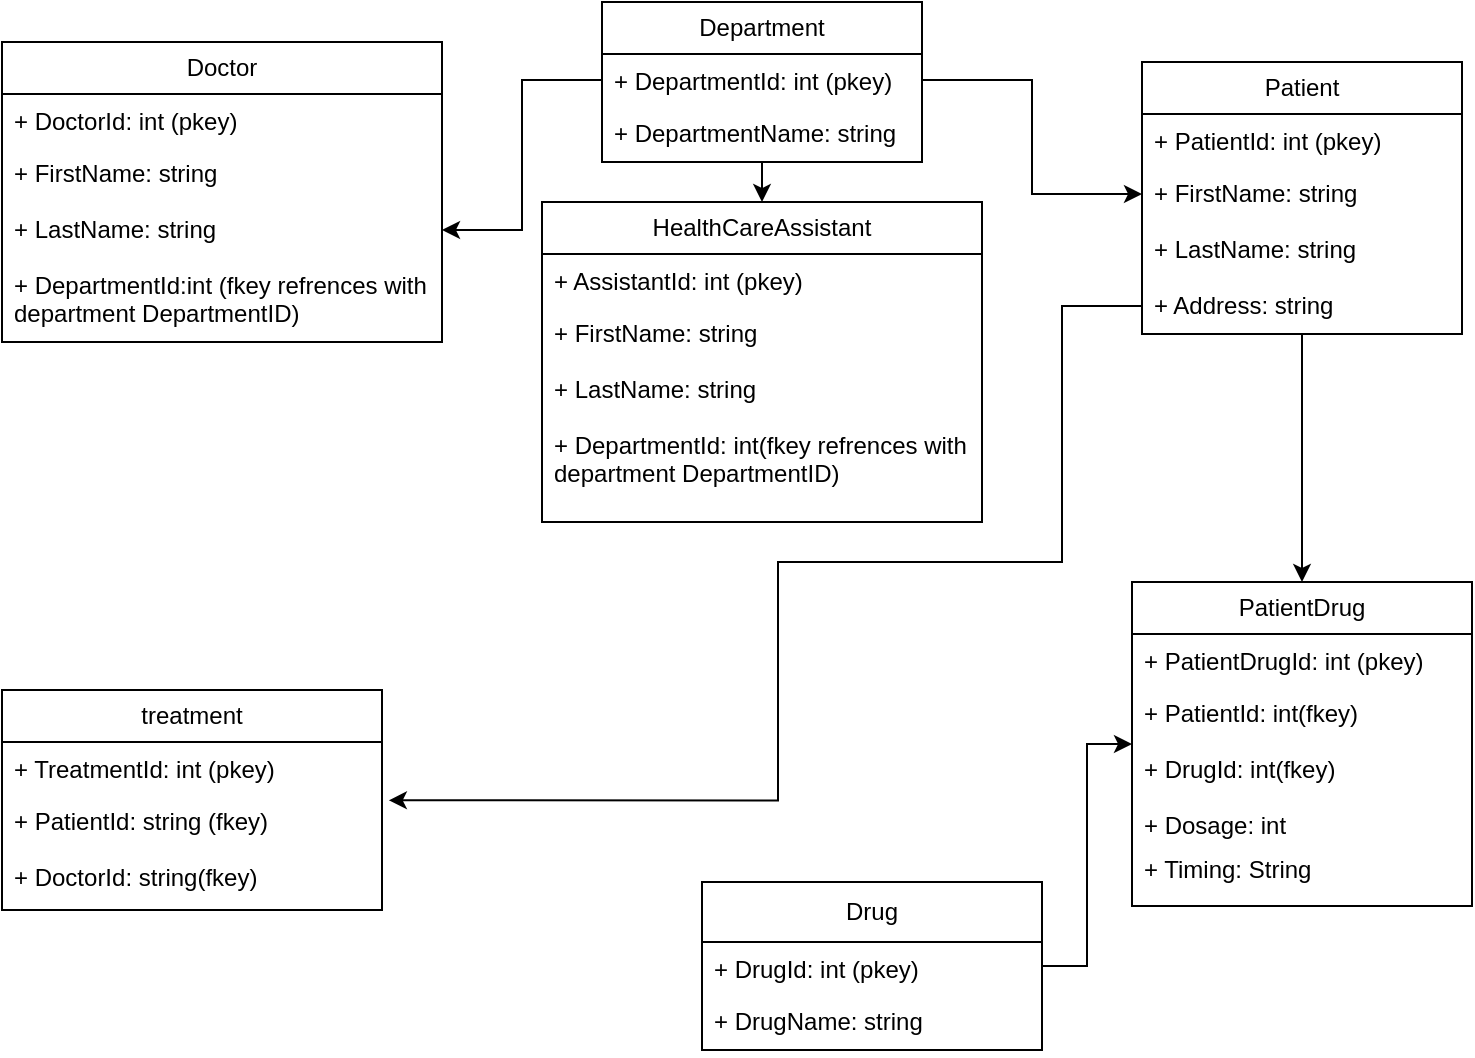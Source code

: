 <mxfile version="21.1.1" type="github">
  <diagram name="Page-1" id="gm8K-k3pUL2F-xWp-PZe">
    <mxGraphModel dx="1195" dy="645" grid="1" gridSize="10" guides="1" tooltips="1" connect="1" arrows="1" fold="1" page="1" pageScale="1" pageWidth="850" pageHeight="1100" math="0" shadow="0">
      <root>
        <mxCell id="0" />
        <mxCell id="1" parent="0" />
        <mxCell id="zqUKZWkp8FuisRl9XH19-40" style="edgeStyle=orthogonalEdgeStyle;rounded=0;orthogonalLoop=1;jettySize=auto;html=1;exitX=0.5;exitY=1;exitDx=0;exitDy=0;entryX=0.5;entryY=0;entryDx=0;entryDy=0;" edge="1" parent="1" source="zqUKZWkp8FuisRl9XH19-1" target="zqUKZWkp8FuisRl9XH19-23">
          <mxGeometry relative="1" as="geometry" />
        </mxCell>
        <mxCell id="zqUKZWkp8FuisRl9XH19-1" value="Department" style="swimlane;fontStyle=0;childLayout=stackLayout;horizontal=1;startSize=26;fillColor=none;horizontalStack=0;resizeParent=1;resizeParentMax=0;resizeLast=0;collapsible=1;marginBottom=0;whiteSpace=wrap;html=1;" vertex="1" parent="1">
          <mxGeometry x="340" y="40" width="160" height="80" as="geometry">
            <mxRectangle x="70" y="150" width="110" height="30" as="alternateBounds" />
          </mxGeometry>
        </mxCell>
        <mxCell id="zqUKZWkp8FuisRl9XH19-2" value="+ DepartmentId: int (pkey)" style="text;strokeColor=none;fillColor=none;align=left;verticalAlign=top;spacingLeft=4;spacingRight=4;overflow=hidden;rotatable=0;points=[[0,0.5],[1,0.5]];portConstraint=eastwest;whiteSpace=wrap;html=1;" vertex="1" parent="zqUKZWkp8FuisRl9XH19-1">
          <mxGeometry y="26" width="160" height="26" as="geometry" />
        </mxCell>
        <mxCell id="zqUKZWkp8FuisRl9XH19-3" value="+ DepartmentName: string" style="text;strokeColor=none;fillColor=none;align=left;verticalAlign=top;spacingLeft=4;spacingRight=4;overflow=hidden;rotatable=0;points=[[0,0.5],[1,0.5]];portConstraint=eastwest;whiteSpace=wrap;html=1;" vertex="1" parent="zqUKZWkp8FuisRl9XH19-1">
          <mxGeometry y="52" width="160" height="28" as="geometry" />
        </mxCell>
        <mxCell id="zqUKZWkp8FuisRl9XH19-43" style="edgeStyle=orthogonalEdgeStyle;rounded=0;orthogonalLoop=1;jettySize=auto;html=1;" edge="1" parent="1" source="zqUKZWkp8FuisRl9XH19-5" target="zqUKZWkp8FuisRl9XH19-28">
          <mxGeometry relative="1" as="geometry" />
        </mxCell>
        <mxCell id="zqUKZWkp8FuisRl9XH19-5" value="Patient" style="swimlane;fontStyle=0;childLayout=stackLayout;horizontal=1;startSize=26;fillColor=none;horizontalStack=0;resizeParent=1;resizeParentMax=0;resizeLast=0;collapsible=1;marginBottom=0;whiteSpace=wrap;html=1;" vertex="1" parent="1">
          <mxGeometry x="610" y="70" width="160" height="136" as="geometry">
            <mxRectangle x="70" y="280" width="110" height="30" as="alternateBounds" />
          </mxGeometry>
        </mxCell>
        <mxCell id="zqUKZWkp8FuisRl9XH19-6" value="+ PatientId: int (pkey)" style="text;strokeColor=none;fillColor=none;align=left;verticalAlign=top;spacingLeft=4;spacingRight=4;overflow=hidden;rotatable=0;points=[[0,0.5],[1,0.5]];portConstraint=eastwest;whiteSpace=wrap;html=1;" vertex="1" parent="zqUKZWkp8FuisRl9XH19-5">
          <mxGeometry y="26" width="160" height="26" as="geometry" />
        </mxCell>
        <mxCell id="zqUKZWkp8FuisRl9XH19-7" value="&lt;div&gt;+ FirstName: string&lt;/div&gt;&lt;div&gt;&lt;br&gt;&lt;/div&gt;" style="text;strokeColor=none;fillColor=none;align=left;verticalAlign=top;spacingLeft=4;spacingRight=4;overflow=hidden;rotatable=0;points=[[0,0.5],[1,0.5]];portConstraint=eastwest;whiteSpace=wrap;html=1;" vertex="1" parent="zqUKZWkp8FuisRl9XH19-5">
          <mxGeometry y="52" width="160" height="28" as="geometry" />
        </mxCell>
        <mxCell id="zqUKZWkp8FuisRl9XH19-8" value="&lt;div&gt;+ LastName: string&lt;/div&gt;&lt;div&gt;&lt;br&gt;&lt;/div&gt;" style="text;strokeColor=none;fillColor=none;align=left;verticalAlign=top;spacingLeft=4;spacingRight=4;overflow=hidden;rotatable=0;points=[[0,0.5],[1,0.5]];portConstraint=eastwest;whiteSpace=wrap;html=1;" vertex="1" parent="zqUKZWkp8FuisRl9XH19-5">
          <mxGeometry y="80" width="160" height="28" as="geometry" />
        </mxCell>
        <mxCell id="zqUKZWkp8FuisRl9XH19-9" value="&lt;div&gt;+ Address: string&lt;/div&gt;&lt;div&gt;&lt;br&gt;&lt;/div&gt;" style="text;strokeColor=none;fillColor=none;align=left;verticalAlign=top;spacingLeft=4;spacingRight=4;overflow=hidden;rotatable=0;points=[[0,0.5],[1,0.5]];portConstraint=eastwest;whiteSpace=wrap;html=1;" vertex="1" parent="zqUKZWkp8FuisRl9XH19-5">
          <mxGeometry y="108" width="160" height="28" as="geometry" />
        </mxCell>
        <mxCell id="zqUKZWkp8FuisRl9XH19-10" value="Doctor" style="swimlane;fontStyle=0;childLayout=stackLayout;horizontal=1;startSize=26;fillColor=none;horizontalStack=0;resizeParent=1;resizeParentMax=0;resizeLast=0;collapsible=1;marginBottom=0;whiteSpace=wrap;html=1;" vertex="1" parent="1">
          <mxGeometry x="40" y="60" width="220" height="150" as="geometry">
            <mxRectangle x="70" y="150" width="110" height="30" as="alternateBounds" />
          </mxGeometry>
        </mxCell>
        <mxCell id="zqUKZWkp8FuisRl9XH19-11" value="+ DoctorId: int (pkey)" style="text;strokeColor=none;fillColor=none;align=left;verticalAlign=top;spacingLeft=4;spacingRight=4;overflow=hidden;rotatable=0;points=[[0,0.5],[1,0.5]];portConstraint=eastwest;whiteSpace=wrap;html=1;" vertex="1" parent="zqUKZWkp8FuisRl9XH19-10">
          <mxGeometry y="26" width="220" height="26" as="geometry" />
        </mxCell>
        <mxCell id="zqUKZWkp8FuisRl9XH19-12" value="+ FirstName: string" style="text;strokeColor=none;fillColor=none;align=left;verticalAlign=top;spacingLeft=4;spacingRight=4;overflow=hidden;rotatable=0;points=[[0,0.5],[1,0.5]];portConstraint=eastwest;whiteSpace=wrap;html=1;" vertex="1" parent="zqUKZWkp8FuisRl9XH19-10">
          <mxGeometry y="52" width="220" height="28" as="geometry" />
        </mxCell>
        <mxCell id="zqUKZWkp8FuisRl9XH19-36" value="+ LastName: string" style="text;strokeColor=none;fillColor=none;align=left;verticalAlign=top;spacingLeft=4;spacingRight=4;overflow=hidden;rotatable=0;points=[[0,0.5],[1,0.5]];portConstraint=eastwest;whiteSpace=wrap;html=1;" vertex="1" parent="zqUKZWkp8FuisRl9XH19-10">
          <mxGeometry y="80" width="220" height="28" as="geometry" />
        </mxCell>
        <mxCell id="zqUKZWkp8FuisRl9XH19-37" value="+ DepartmentId:int (fkey refrences with department DepartmentID)" style="text;strokeColor=none;fillColor=none;align=left;verticalAlign=top;spacingLeft=4;spacingRight=4;overflow=hidden;rotatable=0;points=[[0,0.5],[1,0.5]];portConstraint=eastwest;whiteSpace=wrap;html=1;" vertex="1" parent="zqUKZWkp8FuisRl9XH19-10">
          <mxGeometry y="108" width="220" height="42" as="geometry" />
        </mxCell>
        <mxCell id="zqUKZWkp8FuisRl9XH19-23" value="HealthCareAssistant" style="swimlane;fontStyle=0;childLayout=stackLayout;horizontal=1;startSize=26;fillColor=none;horizontalStack=0;resizeParent=1;resizeParentMax=0;resizeLast=0;collapsible=1;marginBottom=0;whiteSpace=wrap;html=1;" vertex="1" parent="1">
          <mxGeometry x="310" y="140" width="220" height="160" as="geometry">
            <mxRectangle x="270" y="270" width="110" height="30" as="alternateBounds" />
          </mxGeometry>
        </mxCell>
        <mxCell id="zqUKZWkp8FuisRl9XH19-24" value="+ AssistantId: int (pkey)" style="text;strokeColor=none;fillColor=none;align=left;verticalAlign=top;spacingLeft=4;spacingRight=4;overflow=hidden;rotatable=0;points=[[0,0.5],[1,0.5]];portConstraint=eastwest;whiteSpace=wrap;html=1;" vertex="1" parent="zqUKZWkp8FuisRl9XH19-23">
          <mxGeometry y="26" width="220" height="26" as="geometry" />
        </mxCell>
        <mxCell id="zqUKZWkp8FuisRl9XH19-25" value="&lt;div&gt;+ FirstName: string&lt;/div&gt;&lt;div&gt;&lt;br&gt;&lt;/div&gt;" style="text;strokeColor=none;fillColor=none;align=left;verticalAlign=top;spacingLeft=4;spacingRight=4;overflow=hidden;rotatable=0;points=[[0,0.5],[1,0.5]];portConstraint=eastwest;whiteSpace=wrap;html=1;" vertex="1" parent="zqUKZWkp8FuisRl9XH19-23">
          <mxGeometry y="52" width="220" height="28" as="geometry" />
        </mxCell>
        <mxCell id="zqUKZWkp8FuisRl9XH19-26" value="&lt;div&gt;+ LastName: string&lt;/div&gt;&lt;div&gt;&lt;br&gt;&lt;/div&gt;" style="text;strokeColor=none;fillColor=none;align=left;verticalAlign=top;spacingLeft=4;spacingRight=4;overflow=hidden;rotatable=0;points=[[0,0.5],[1,0.5]];portConstraint=eastwest;whiteSpace=wrap;html=1;" vertex="1" parent="zqUKZWkp8FuisRl9XH19-23">
          <mxGeometry y="80" width="220" height="28" as="geometry" />
        </mxCell>
        <mxCell id="zqUKZWkp8FuisRl9XH19-27" value="&lt;div&gt;+ DepartmentId: int(fkey refrences with department DepartmentID)&lt;/div&gt;&lt;div&gt;&lt;br&gt;&lt;/div&gt;" style="text;strokeColor=none;fillColor=none;align=left;verticalAlign=top;spacingLeft=4;spacingRight=4;overflow=hidden;rotatable=0;points=[[0,0.5],[1,0.5]];portConstraint=eastwest;whiteSpace=wrap;html=1;" vertex="1" parent="zqUKZWkp8FuisRl9XH19-23">
          <mxGeometry y="108" width="220" height="52" as="geometry" />
        </mxCell>
        <mxCell id="zqUKZWkp8FuisRl9XH19-28" value="PatientDrug" style="swimlane;fontStyle=0;childLayout=stackLayout;horizontal=1;startSize=26;fillColor=none;horizontalStack=0;resizeParent=1;resizeParentMax=0;resizeLast=0;collapsible=1;marginBottom=0;whiteSpace=wrap;html=1;" vertex="1" parent="1">
          <mxGeometry x="605" y="330" width="170" height="162" as="geometry">
            <mxRectangle x="70" y="280" width="110" height="30" as="alternateBounds" />
          </mxGeometry>
        </mxCell>
        <mxCell id="zqUKZWkp8FuisRl9XH19-29" value="+ PatientDrugId: int (pkey)" style="text;strokeColor=none;fillColor=none;align=left;verticalAlign=top;spacingLeft=4;spacingRight=4;overflow=hidden;rotatable=0;points=[[0,0.5],[1,0.5]];portConstraint=eastwest;whiteSpace=wrap;html=1;" vertex="1" parent="zqUKZWkp8FuisRl9XH19-28">
          <mxGeometry y="26" width="170" height="26" as="geometry" />
        </mxCell>
        <mxCell id="zqUKZWkp8FuisRl9XH19-30" value="&lt;div&gt;+ PatientId: int(fkey)&lt;br&gt;&lt;/div&gt;&lt;div&gt;&lt;br&gt;&lt;/div&gt;" style="text;strokeColor=none;fillColor=none;align=left;verticalAlign=top;spacingLeft=4;spacingRight=4;overflow=hidden;rotatable=0;points=[[0,0.5],[1,0.5]];portConstraint=eastwest;whiteSpace=wrap;html=1;" vertex="1" parent="zqUKZWkp8FuisRl9XH19-28">
          <mxGeometry y="52" width="170" height="28" as="geometry" />
        </mxCell>
        <mxCell id="zqUKZWkp8FuisRl9XH19-31" value="&lt;div&gt;+ DrugId: int(fkey)&lt;br&gt;&lt;/div&gt;&lt;div&gt;&lt;br&gt;&lt;/div&gt;" style="text;strokeColor=none;fillColor=none;align=left;verticalAlign=top;spacingLeft=4;spacingRight=4;overflow=hidden;rotatable=0;points=[[0,0.5],[1,0.5]];portConstraint=eastwest;whiteSpace=wrap;html=1;" vertex="1" parent="zqUKZWkp8FuisRl9XH19-28">
          <mxGeometry y="80" width="170" height="28" as="geometry" />
        </mxCell>
        <mxCell id="zqUKZWkp8FuisRl9XH19-32" value="&lt;div&gt;+ Dosage: int&lt;/div&gt;&lt;div&gt;&lt;br&gt;&lt;/div&gt;" style="text;strokeColor=none;fillColor=none;align=left;verticalAlign=top;spacingLeft=4;spacingRight=4;overflow=hidden;rotatable=0;points=[[0,0.5],[1,0.5]];portConstraint=eastwest;whiteSpace=wrap;html=1;" vertex="1" parent="zqUKZWkp8FuisRl9XH19-28">
          <mxGeometry y="108" width="170" height="22" as="geometry" />
        </mxCell>
        <mxCell id="zqUKZWkp8FuisRl9XH19-38" value="&lt;div&gt;+ Timing: String&lt;/div&gt;&lt;div&gt;&lt;br&gt;&lt;/div&gt;" style="text;strokeColor=none;fillColor=none;align=left;verticalAlign=top;spacingLeft=4;spacingRight=4;overflow=hidden;rotatable=0;points=[[0,0.5],[1,0.5]];portConstraint=eastwest;whiteSpace=wrap;html=1;" vertex="1" parent="zqUKZWkp8FuisRl9XH19-28">
          <mxGeometry y="130" width="170" height="32" as="geometry" />
        </mxCell>
        <mxCell id="zqUKZWkp8FuisRl9XH19-42" style="edgeStyle=orthogonalEdgeStyle;rounded=0;orthogonalLoop=1;jettySize=auto;html=1;exitX=1;exitY=0.5;exitDx=0;exitDy=0;entryX=0;entryY=0.5;entryDx=0;entryDy=0;" edge="1" parent="1" source="zqUKZWkp8FuisRl9XH19-33" target="zqUKZWkp8FuisRl9XH19-28">
          <mxGeometry relative="1" as="geometry" />
        </mxCell>
        <mxCell id="zqUKZWkp8FuisRl9XH19-33" value="Drug" style="swimlane;fontStyle=0;childLayout=stackLayout;horizontal=1;startSize=30;fillColor=none;horizontalStack=0;resizeParent=1;resizeParentMax=0;resizeLast=0;collapsible=1;marginBottom=0;whiteSpace=wrap;html=1;" vertex="1" parent="1">
          <mxGeometry x="390" y="480" width="170" height="84" as="geometry">
            <mxRectangle x="390" y="480" width="110" height="30" as="alternateBounds" />
          </mxGeometry>
        </mxCell>
        <mxCell id="zqUKZWkp8FuisRl9XH19-34" value="+ DrugId: int (pkey)" style="text;strokeColor=none;fillColor=none;align=left;verticalAlign=top;spacingLeft=4;spacingRight=4;overflow=hidden;rotatable=0;points=[[0,0.5],[1,0.5]];portConstraint=eastwest;whiteSpace=wrap;html=1;" vertex="1" parent="zqUKZWkp8FuisRl9XH19-33">
          <mxGeometry y="30" width="170" height="26" as="geometry" />
        </mxCell>
        <mxCell id="zqUKZWkp8FuisRl9XH19-35" value="+ DrugName: string" style="text;strokeColor=none;fillColor=none;align=left;verticalAlign=top;spacingLeft=4;spacingRight=4;overflow=hidden;rotatable=0;points=[[0,0.5],[1,0.5]];portConstraint=eastwest;whiteSpace=wrap;html=1;" vertex="1" parent="zqUKZWkp8FuisRl9XH19-33">
          <mxGeometry y="56" width="170" height="28" as="geometry" />
        </mxCell>
        <mxCell id="zqUKZWkp8FuisRl9XH19-39" style="edgeStyle=orthogonalEdgeStyle;rounded=0;orthogonalLoop=1;jettySize=auto;html=1;entryX=1;entryY=0.5;entryDx=0;entryDy=0;" edge="1" parent="1" source="zqUKZWkp8FuisRl9XH19-2" target="zqUKZWkp8FuisRl9XH19-36">
          <mxGeometry relative="1" as="geometry" />
        </mxCell>
        <mxCell id="zqUKZWkp8FuisRl9XH19-41" style="edgeStyle=orthogonalEdgeStyle;rounded=0;orthogonalLoop=1;jettySize=auto;html=1;exitX=1;exitY=0.5;exitDx=0;exitDy=0;entryX=0;entryY=0.5;entryDx=0;entryDy=0;" edge="1" parent="1" source="zqUKZWkp8FuisRl9XH19-2" target="zqUKZWkp8FuisRl9XH19-7">
          <mxGeometry relative="1" as="geometry" />
        </mxCell>
        <mxCell id="zqUKZWkp8FuisRl9XH19-44" value="treatment" style="swimlane;fontStyle=0;childLayout=stackLayout;horizontal=1;startSize=26;fillColor=none;horizontalStack=0;resizeParent=1;resizeParentMax=0;resizeLast=0;collapsible=1;marginBottom=0;whiteSpace=wrap;html=1;" vertex="1" parent="1">
          <mxGeometry x="40" y="384" width="190" height="110" as="geometry">
            <mxRectangle x="55" y="384" width="110" height="30" as="alternateBounds" />
          </mxGeometry>
        </mxCell>
        <mxCell id="zqUKZWkp8FuisRl9XH19-45" value="+ TreatmentId: int (pkey)" style="text;strokeColor=none;fillColor=none;align=left;verticalAlign=top;spacingLeft=4;spacingRight=4;overflow=hidden;rotatable=0;points=[[0,0.5],[1,0.5]];portConstraint=eastwest;whiteSpace=wrap;html=1;" vertex="1" parent="zqUKZWkp8FuisRl9XH19-44">
          <mxGeometry y="26" width="190" height="26" as="geometry" />
        </mxCell>
        <mxCell id="zqUKZWkp8FuisRl9XH19-46" value="&lt;div&gt;+ PatientId: string (fkey)&lt;/div&gt;" style="text;strokeColor=none;fillColor=none;align=left;verticalAlign=top;spacingLeft=4;spacingRight=4;overflow=hidden;rotatable=0;points=[[0,0.5],[1,0.5]];portConstraint=eastwest;whiteSpace=wrap;html=1;" vertex="1" parent="zqUKZWkp8FuisRl9XH19-44">
          <mxGeometry y="52" width="190" height="28" as="geometry" />
        </mxCell>
        <mxCell id="zqUKZWkp8FuisRl9XH19-47" value="&lt;div&gt;+ DoctorId: string(fkey)&lt;/div&gt;" style="text;strokeColor=none;fillColor=none;align=left;verticalAlign=top;spacingLeft=4;spacingRight=4;overflow=hidden;rotatable=0;points=[[0,0.5],[1,0.5]];portConstraint=eastwest;whiteSpace=wrap;html=1;" vertex="1" parent="zqUKZWkp8FuisRl9XH19-44">
          <mxGeometry y="80" width="190" height="30" as="geometry" />
        </mxCell>
        <mxCell id="zqUKZWkp8FuisRl9XH19-51" style="edgeStyle=orthogonalEdgeStyle;rounded=0;orthogonalLoop=1;jettySize=auto;html=1;exitX=1;exitY=0.5;exitDx=0;exitDy=0;" edge="1" parent="zqUKZWkp8FuisRl9XH19-44" source="zqUKZWkp8FuisRl9XH19-46" target="zqUKZWkp8FuisRl9XH19-46">
          <mxGeometry relative="1" as="geometry" />
        </mxCell>
        <mxCell id="zqUKZWkp8FuisRl9XH19-48" style="edgeStyle=orthogonalEdgeStyle;rounded=0;orthogonalLoop=1;jettySize=auto;html=1;entryX=1.018;entryY=1.122;entryDx=0;entryDy=0;entryPerimeter=0;" edge="1" parent="1" source="zqUKZWkp8FuisRl9XH19-9" target="zqUKZWkp8FuisRl9XH19-45">
          <mxGeometry relative="1" as="geometry">
            <mxPoint x="560" y="400" as="targetPoint" />
            <Array as="points">
              <mxPoint x="570" y="192" />
              <mxPoint x="570" y="320" />
              <mxPoint x="428" y="320" />
              <mxPoint x="428" y="439" />
            </Array>
          </mxGeometry>
        </mxCell>
      </root>
    </mxGraphModel>
  </diagram>
</mxfile>
